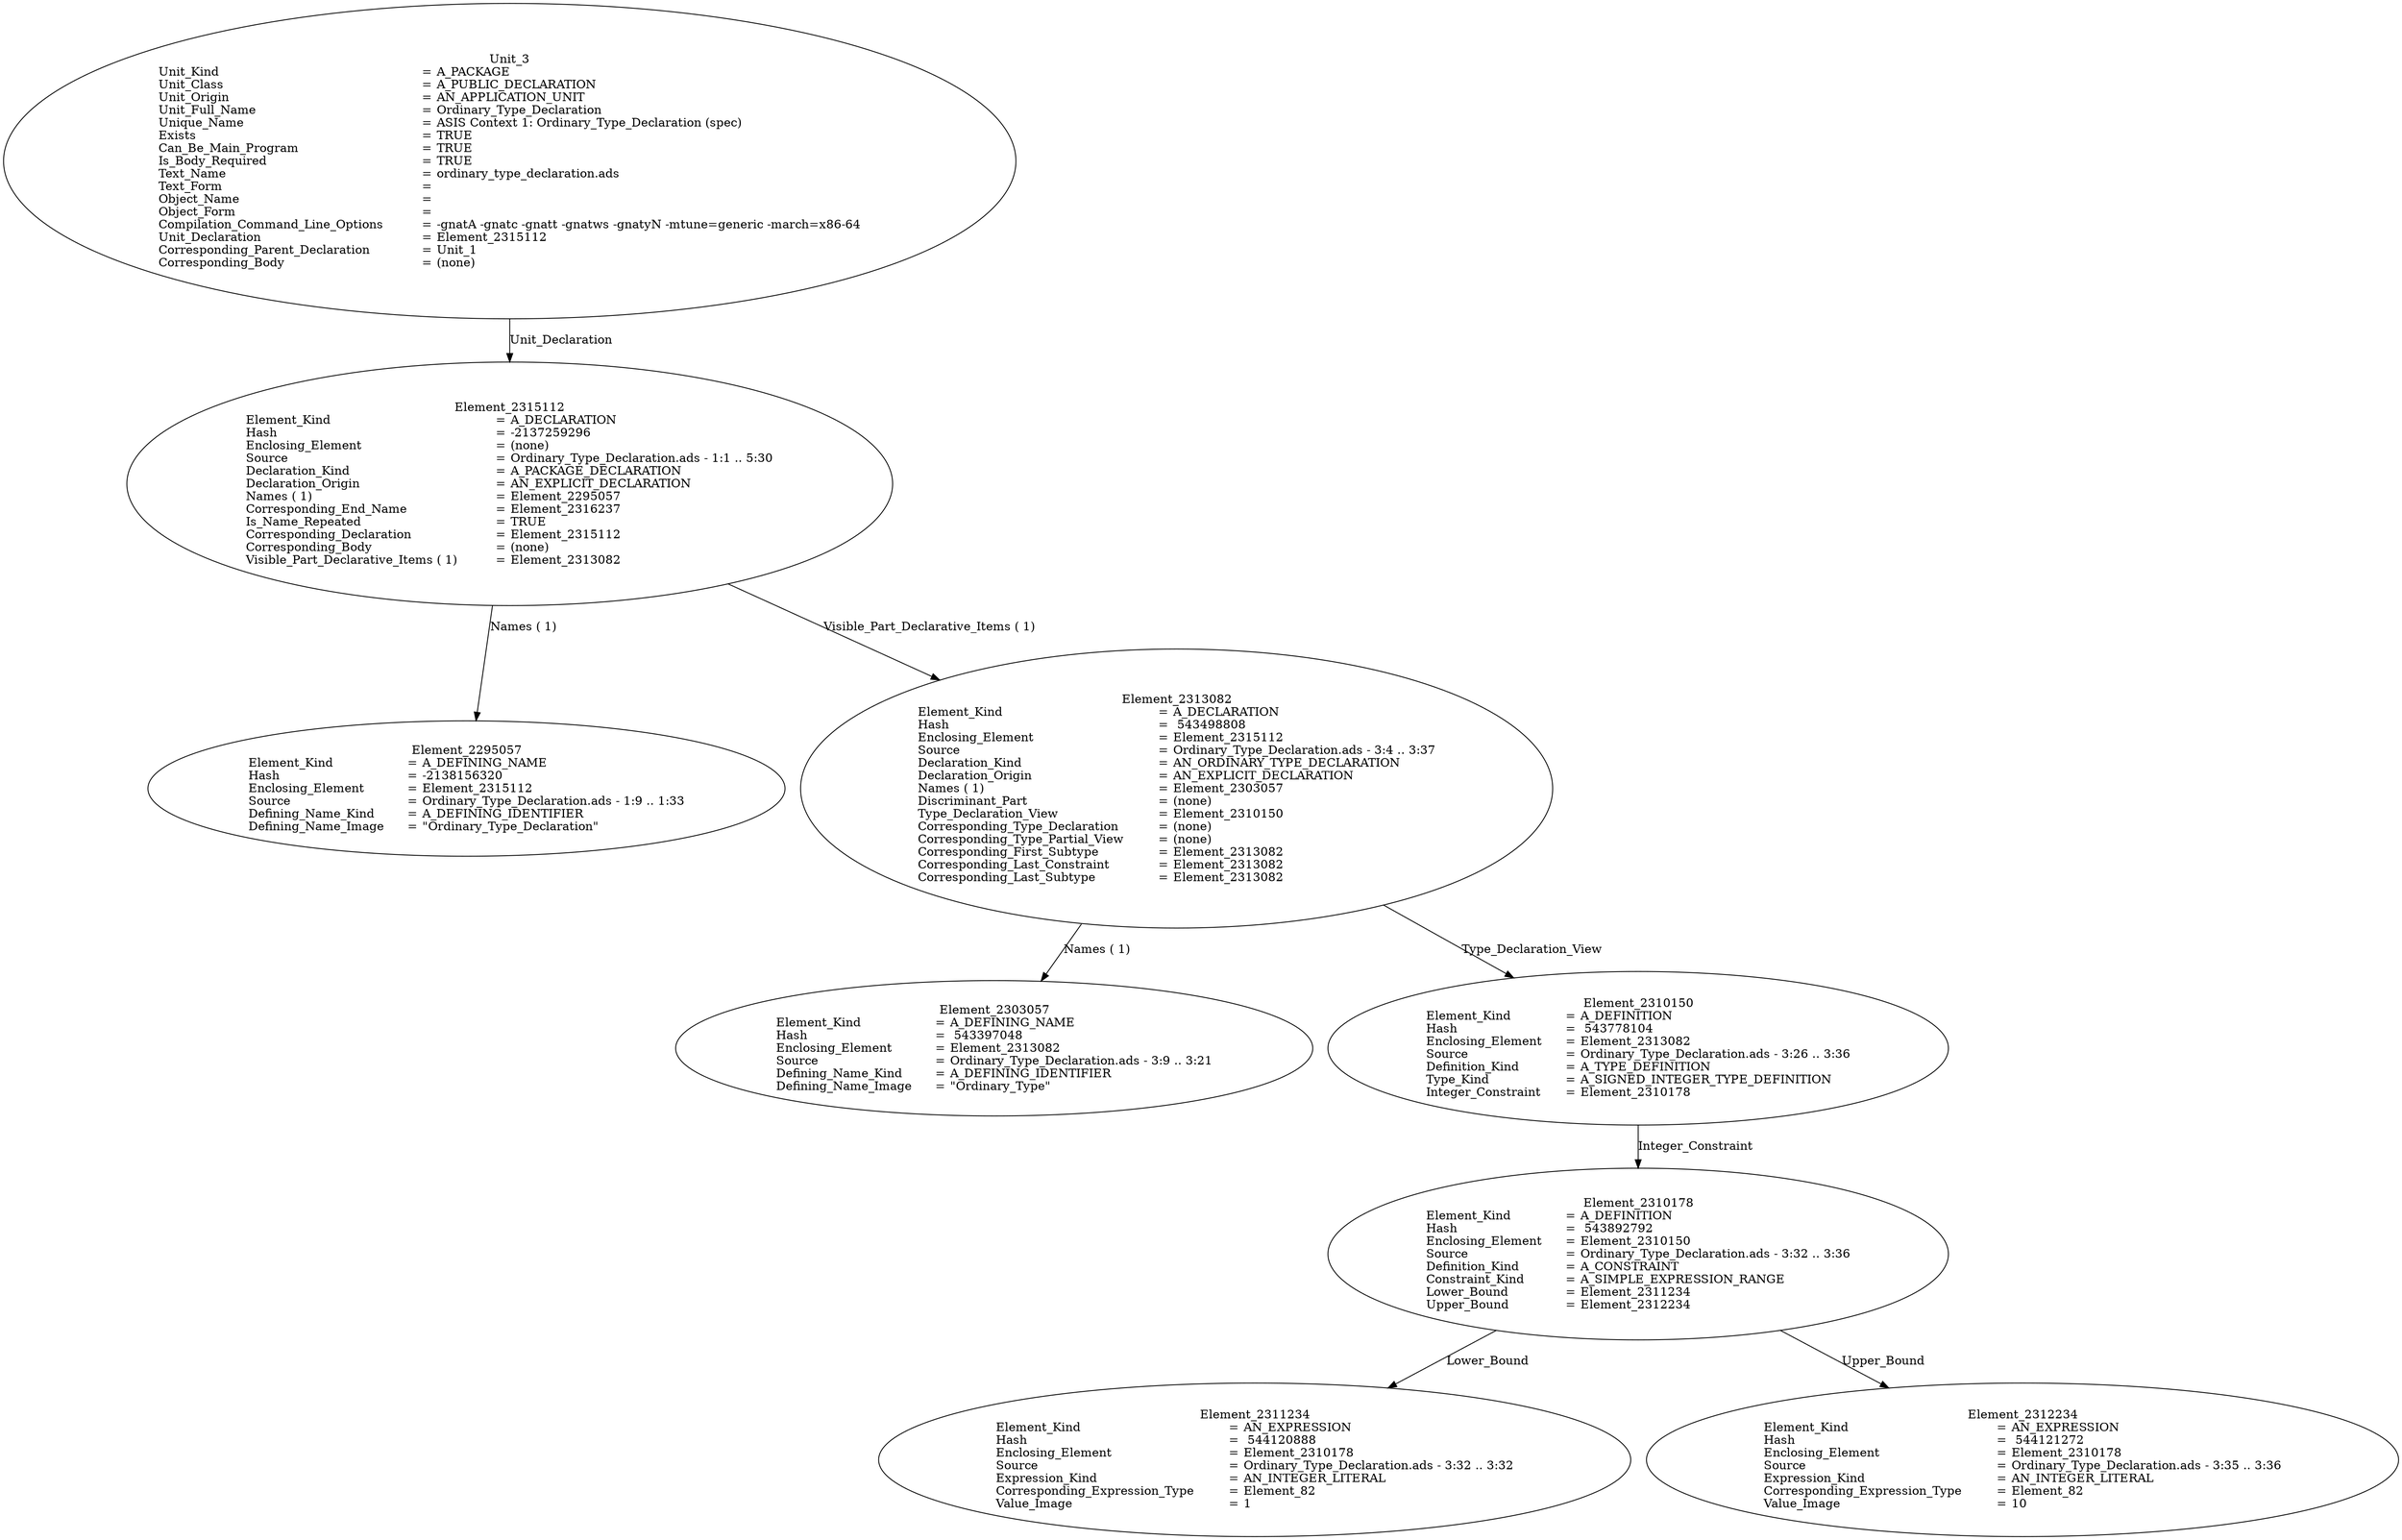 digraph "ordinary_type_declaration.adt" {
  Unit_3 -> Element_2315112
      [ label=Unit_Declaration ];
  Unit_3
      [ label=<<TABLE BORDER="0" CELLBORDER="0" CELLSPACING="0" CELLPADDING="0"> 
          <TR><TD COLSPAN="3">Unit_3</TD></TR>
          <TR><TD ALIGN="LEFT">Unit_Kind   </TD><TD> = </TD><TD ALIGN="LEFT">A_PACKAGE</TD></TR>
          <TR><TD ALIGN="LEFT">Unit_Class   </TD><TD> = </TD><TD ALIGN="LEFT">A_PUBLIC_DECLARATION</TD></TR>
          <TR><TD ALIGN="LEFT">Unit_Origin   </TD><TD> = </TD><TD ALIGN="LEFT">AN_APPLICATION_UNIT</TD></TR>
          <TR><TD ALIGN="LEFT">Unit_Full_Name    </TD><TD> = </TD><TD ALIGN="LEFT">Ordinary_Type_Declaration</TD></TR>
          <TR><TD ALIGN="LEFT">Unique_Name   </TD><TD> = </TD><TD ALIGN="LEFT">ASIS Context 1: Ordinary_Type_Declaration (spec)</TD></TR>
          <TR><TD ALIGN="LEFT">Exists  </TD><TD> = </TD><TD ALIGN="LEFT">TRUE</TD></TR>
          <TR><TD ALIGN="LEFT">Can_Be_Main_Program     </TD><TD> = </TD><TD ALIGN="LEFT">TRUE</TD></TR>
          <TR><TD ALIGN="LEFT">Is_Body_Required     </TD><TD> = </TD><TD ALIGN="LEFT">TRUE</TD></TR>
          <TR><TD ALIGN="LEFT">Text_Name   </TD><TD> = </TD><TD ALIGN="LEFT">ordinary_type_declaration.ads</TD></TR>
          <TR><TD ALIGN="LEFT">Text_Form   </TD><TD> = </TD><TD ALIGN="LEFT"></TD></TR>
          <TR><TD ALIGN="LEFT">Object_Name   </TD><TD> = </TD><TD ALIGN="LEFT"></TD></TR>
          <TR><TD ALIGN="LEFT">Object_Form   </TD><TD> = </TD><TD ALIGN="LEFT"></TD></TR>
          <TR><TD ALIGN="LEFT">Compilation_Command_Line_Options         </TD><TD> = </TD><TD ALIGN="LEFT">-gnatA -gnatc -gnatt -gnatws -gnatyN -mtune=generic -march=x86-64</TD></TR>
          <TR><TD ALIGN="LEFT">Unit_Declaration     </TD><TD> = </TD><TD ALIGN="LEFT">Element_2315112</TD></TR>
          <TR><TD ALIGN="LEFT">Corresponding_Parent_Declaration         </TD><TD> = </TD><TD ALIGN="LEFT">Unit_1</TD></TR>
          <TR><TD ALIGN="LEFT">Corresponding_Body     </TD><TD> = </TD><TD ALIGN="LEFT">(none)</TD></TR>
          </TABLE>> ];
  Element_2315112 -> Element_2295057
      [ label="Names ( 1)" ];
  Element_2315112 -> Element_2313082
      [ label="Visible_Part_Declarative_Items ( 1)" ];
  Element_2315112
      [ label=<<TABLE BORDER="0" CELLBORDER="0" CELLSPACING="0" CELLPADDING="0"> 
          <TR><TD COLSPAN="3">Element_2315112</TD></TR>
          <TR><TD ALIGN="LEFT">Element_Kind    </TD><TD> = </TD><TD ALIGN="LEFT">A_DECLARATION</TD></TR>
          <TR><TD ALIGN="LEFT">Hash  </TD><TD> = </TD><TD ALIGN="LEFT">-2137259296</TD></TR>
          <TR><TD ALIGN="LEFT">Enclosing_Element     </TD><TD> = </TD><TD ALIGN="LEFT">(none)</TD></TR>
          <TR><TD ALIGN="LEFT">Source  </TD><TD> = </TD><TD ALIGN="LEFT">Ordinary_Type_Declaration.ads - 1:1 .. 5:30</TD></TR>
          <TR><TD ALIGN="LEFT">Declaration_Kind     </TD><TD> = </TD><TD ALIGN="LEFT">A_PACKAGE_DECLARATION</TD></TR>
          <TR><TD ALIGN="LEFT">Declaration_Origin     </TD><TD> = </TD><TD ALIGN="LEFT">AN_EXPLICIT_DECLARATION</TD></TR>
          <TR><TD ALIGN="LEFT">Names ( 1)   </TD><TD> = </TD><TD ALIGN="LEFT">Element_2295057</TD></TR>
          <TR><TD ALIGN="LEFT">Corresponding_End_Name      </TD><TD> = </TD><TD ALIGN="LEFT">Element_2316237</TD></TR>
          <TR><TD ALIGN="LEFT">Is_Name_Repeated     </TD><TD> = </TD><TD ALIGN="LEFT">TRUE</TD></TR>
          <TR><TD ALIGN="LEFT">Corresponding_Declaration       </TD><TD> = </TD><TD ALIGN="LEFT">Element_2315112</TD></TR>
          <TR><TD ALIGN="LEFT">Corresponding_Body     </TD><TD> = </TD><TD ALIGN="LEFT">(none)</TD></TR>
          <TR><TD ALIGN="LEFT">Visible_Part_Declarative_Items ( 1)         </TD><TD> = </TD><TD ALIGN="LEFT">Element_2313082</TD></TR>
          </TABLE>> ];
  Element_2295057
      [ label=<<TABLE BORDER="0" CELLBORDER="0" CELLSPACING="0" CELLPADDING="0"> 
          <TR><TD COLSPAN="3">Element_2295057</TD></TR>
          <TR><TD ALIGN="LEFT">Element_Kind    </TD><TD> = </TD><TD ALIGN="LEFT">A_DEFINING_NAME</TD></TR>
          <TR><TD ALIGN="LEFT">Hash  </TD><TD> = </TD><TD ALIGN="LEFT">-2138156320</TD></TR>
          <TR><TD ALIGN="LEFT">Enclosing_Element     </TD><TD> = </TD><TD ALIGN="LEFT">Element_2315112</TD></TR>
          <TR><TD ALIGN="LEFT">Source  </TD><TD> = </TD><TD ALIGN="LEFT">Ordinary_Type_Declaration.ads - 1:9 .. 1:33</TD></TR>
          <TR><TD ALIGN="LEFT">Defining_Name_Kind     </TD><TD> = </TD><TD ALIGN="LEFT">A_DEFINING_IDENTIFIER</TD></TR>
          <TR><TD ALIGN="LEFT">Defining_Name_Image     </TD><TD> = </TD><TD ALIGN="LEFT">"Ordinary_Type_Declaration"</TD></TR>
          </TABLE>> ];
  Element_2313082 -> Element_2303057
      [ label="Names ( 1)" ];
  Element_2313082 -> Element_2310150
      [ label=Type_Declaration_View ];
  Element_2313082
      [ label=<<TABLE BORDER="0" CELLBORDER="0" CELLSPACING="0" CELLPADDING="0"> 
          <TR><TD COLSPAN="3">Element_2313082</TD></TR>
          <TR><TD ALIGN="LEFT">Element_Kind    </TD><TD> = </TD><TD ALIGN="LEFT">A_DECLARATION</TD></TR>
          <TR><TD ALIGN="LEFT">Hash  </TD><TD> = </TD><TD ALIGN="LEFT"> 543498808</TD></TR>
          <TR><TD ALIGN="LEFT">Enclosing_Element     </TD><TD> = </TD><TD ALIGN="LEFT">Element_2315112</TD></TR>
          <TR><TD ALIGN="LEFT">Source  </TD><TD> = </TD><TD ALIGN="LEFT">Ordinary_Type_Declaration.ads - 3:4 .. 3:37</TD></TR>
          <TR><TD ALIGN="LEFT">Declaration_Kind     </TD><TD> = </TD><TD ALIGN="LEFT">AN_ORDINARY_TYPE_DECLARATION</TD></TR>
          <TR><TD ALIGN="LEFT">Declaration_Origin     </TD><TD> = </TD><TD ALIGN="LEFT">AN_EXPLICIT_DECLARATION</TD></TR>
          <TR><TD ALIGN="LEFT">Names ( 1)   </TD><TD> = </TD><TD ALIGN="LEFT">Element_2303057</TD></TR>
          <TR><TD ALIGN="LEFT">Discriminant_Part     </TD><TD> = </TD><TD ALIGN="LEFT">(none)</TD></TR>
          <TR><TD ALIGN="LEFT">Type_Declaration_View      </TD><TD> = </TD><TD ALIGN="LEFT">Element_2310150</TD></TR>
          <TR><TD ALIGN="LEFT">Corresponding_Type_Declaration        </TD><TD> = </TD><TD ALIGN="LEFT">(none)</TD></TR>
          <TR><TD ALIGN="LEFT">Corresponding_Type_Partial_View        </TD><TD> = </TD><TD ALIGN="LEFT">(none)</TD></TR>
          <TR><TD ALIGN="LEFT">Corresponding_First_Subtype       </TD><TD> = </TD><TD ALIGN="LEFT">Element_2313082</TD></TR>
          <TR><TD ALIGN="LEFT">Corresponding_Last_Constraint        </TD><TD> = </TD><TD ALIGN="LEFT">Element_2313082</TD></TR>
          <TR><TD ALIGN="LEFT">Corresponding_Last_Subtype       </TD><TD> = </TD><TD ALIGN="LEFT">Element_2313082</TD></TR>
          </TABLE>> ];
  Element_2303057
      [ label=<<TABLE BORDER="0" CELLBORDER="0" CELLSPACING="0" CELLPADDING="0"> 
          <TR><TD COLSPAN="3">Element_2303057</TD></TR>
          <TR><TD ALIGN="LEFT">Element_Kind    </TD><TD> = </TD><TD ALIGN="LEFT">A_DEFINING_NAME</TD></TR>
          <TR><TD ALIGN="LEFT">Hash  </TD><TD> = </TD><TD ALIGN="LEFT"> 543397048</TD></TR>
          <TR><TD ALIGN="LEFT">Enclosing_Element     </TD><TD> = </TD><TD ALIGN="LEFT">Element_2313082</TD></TR>
          <TR><TD ALIGN="LEFT">Source  </TD><TD> = </TD><TD ALIGN="LEFT">Ordinary_Type_Declaration.ads - 3:9 .. 3:21</TD></TR>
          <TR><TD ALIGN="LEFT">Defining_Name_Kind     </TD><TD> = </TD><TD ALIGN="LEFT">A_DEFINING_IDENTIFIER</TD></TR>
          <TR><TD ALIGN="LEFT">Defining_Name_Image     </TD><TD> = </TD><TD ALIGN="LEFT">"Ordinary_Type"</TD></TR>
          </TABLE>> ];
  Element_2310150 -> Element_2310178
      [ label=Integer_Constraint ];
  Element_2310150
      [ label=<<TABLE BORDER="0" CELLBORDER="0" CELLSPACING="0" CELLPADDING="0"> 
          <TR><TD COLSPAN="3">Element_2310150</TD></TR>
          <TR><TD ALIGN="LEFT">Element_Kind    </TD><TD> = </TD><TD ALIGN="LEFT">A_DEFINITION</TD></TR>
          <TR><TD ALIGN="LEFT">Hash  </TD><TD> = </TD><TD ALIGN="LEFT"> 543778104</TD></TR>
          <TR><TD ALIGN="LEFT">Enclosing_Element     </TD><TD> = </TD><TD ALIGN="LEFT">Element_2313082</TD></TR>
          <TR><TD ALIGN="LEFT">Source  </TD><TD> = </TD><TD ALIGN="LEFT">Ordinary_Type_Declaration.ads - 3:26 .. 3:36</TD></TR>
          <TR><TD ALIGN="LEFT">Definition_Kind    </TD><TD> = </TD><TD ALIGN="LEFT">A_TYPE_DEFINITION</TD></TR>
          <TR><TD ALIGN="LEFT">Type_Kind   </TD><TD> = </TD><TD ALIGN="LEFT">A_SIGNED_INTEGER_TYPE_DEFINITION</TD></TR>
          <TR><TD ALIGN="LEFT">Integer_Constraint     </TD><TD> = </TD><TD ALIGN="LEFT">Element_2310178</TD></TR>
          </TABLE>> ];
  Element_2310178 -> Element_2311234
      [ label=Lower_Bound ];
  Element_2310178 -> Element_2312234
      [ label=Upper_Bound ];
  Element_2310178
      [ label=<<TABLE BORDER="0" CELLBORDER="0" CELLSPACING="0" CELLPADDING="0"> 
          <TR><TD COLSPAN="3">Element_2310178</TD></TR>
          <TR><TD ALIGN="LEFT">Element_Kind    </TD><TD> = </TD><TD ALIGN="LEFT">A_DEFINITION</TD></TR>
          <TR><TD ALIGN="LEFT">Hash  </TD><TD> = </TD><TD ALIGN="LEFT"> 543892792</TD></TR>
          <TR><TD ALIGN="LEFT">Enclosing_Element     </TD><TD> = </TD><TD ALIGN="LEFT">Element_2310150</TD></TR>
          <TR><TD ALIGN="LEFT">Source  </TD><TD> = </TD><TD ALIGN="LEFT">Ordinary_Type_Declaration.ads - 3:32 .. 3:36</TD></TR>
          <TR><TD ALIGN="LEFT">Definition_Kind    </TD><TD> = </TD><TD ALIGN="LEFT">A_CONSTRAINT</TD></TR>
          <TR><TD ALIGN="LEFT">Constraint_Kind    </TD><TD> = </TD><TD ALIGN="LEFT">A_SIMPLE_EXPRESSION_RANGE</TD></TR>
          <TR><TD ALIGN="LEFT">Lower_Bound   </TD><TD> = </TD><TD ALIGN="LEFT">Element_2311234</TD></TR>
          <TR><TD ALIGN="LEFT">Upper_Bound   </TD><TD> = </TD><TD ALIGN="LEFT">Element_2312234</TD></TR>
          </TABLE>> ];
  Element_2311234
      [ label=<<TABLE BORDER="0" CELLBORDER="0" CELLSPACING="0" CELLPADDING="0"> 
          <TR><TD COLSPAN="3">Element_2311234</TD></TR>
          <TR><TD ALIGN="LEFT">Element_Kind    </TD><TD> = </TD><TD ALIGN="LEFT">AN_EXPRESSION</TD></TR>
          <TR><TD ALIGN="LEFT">Hash  </TD><TD> = </TD><TD ALIGN="LEFT"> 544120888</TD></TR>
          <TR><TD ALIGN="LEFT">Enclosing_Element     </TD><TD> = </TD><TD ALIGN="LEFT">Element_2310178</TD></TR>
          <TR><TD ALIGN="LEFT">Source  </TD><TD> = </TD><TD ALIGN="LEFT">Ordinary_Type_Declaration.ads - 3:32 .. 3:32</TD></TR>
          <TR><TD ALIGN="LEFT">Expression_Kind    </TD><TD> = </TD><TD ALIGN="LEFT">AN_INTEGER_LITERAL</TD></TR>
          <TR><TD ALIGN="LEFT">Corresponding_Expression_Type        </TD><TD> = </TD><TD ALIGN="LEFT">Element_82</TD></TR>
          <TR><TD ALIGN="LEFT">Value_Image   </TD><TD> = </TD><TD ALIGN="LEFT">1</TD></TR>
          </TABLE>> ];
  Element_2312234
      [ label=<<TABLE BORDER="0" CELLBORDER="0" CELLSPACING="0" CELLPADDING="0"> 
          <TR><TD COLSPAN="3">Element_2312234</TD></TR>
          <TR><TD ALIGN="LEFT">Element_Kind    </TD><TD> = </TD><TD ALIGN="LEFT">AN_EXPRESSION</TD></TR>
          <TR><TD ALIGN="LEFT">Hash  </TD><TD> = </TD><TD ALIGN="LEFT"> 544121272</TD></TR>
          <TR><TD ALIGN="LEFT">Enclosing_Element     </TD><TD> = </TD><TD ALIGN="LEFT">Element_2310178</TD></TR>
          <TR><TD ALIGN="LEFT">Source  </TD><TD> = </TD><TD ALIGN="LEFT">Ordinary_Type_Declaration.ads - 3:35 .. 3:36</TD></TR>
          <TR><TD ALIGN="LEFT">Expression_Kind    </TD><TD> = </TD><TD ALIGN="LEFT">AN_INTEGER_LITERAL</TD></TR>
          <TR><TD ALIGN="LEFT">Corresponding_Expression_Type        </TD><TD> = </TD><TD ALIGN="LEFT">Element_82</TD></TR>
          <TR><TD ALIGN="LEFT">Value_Image   </TD><TD> = </TD><TD ALIGN="LEFT">10</TD></TR>
          </TABLE>> ]
}
